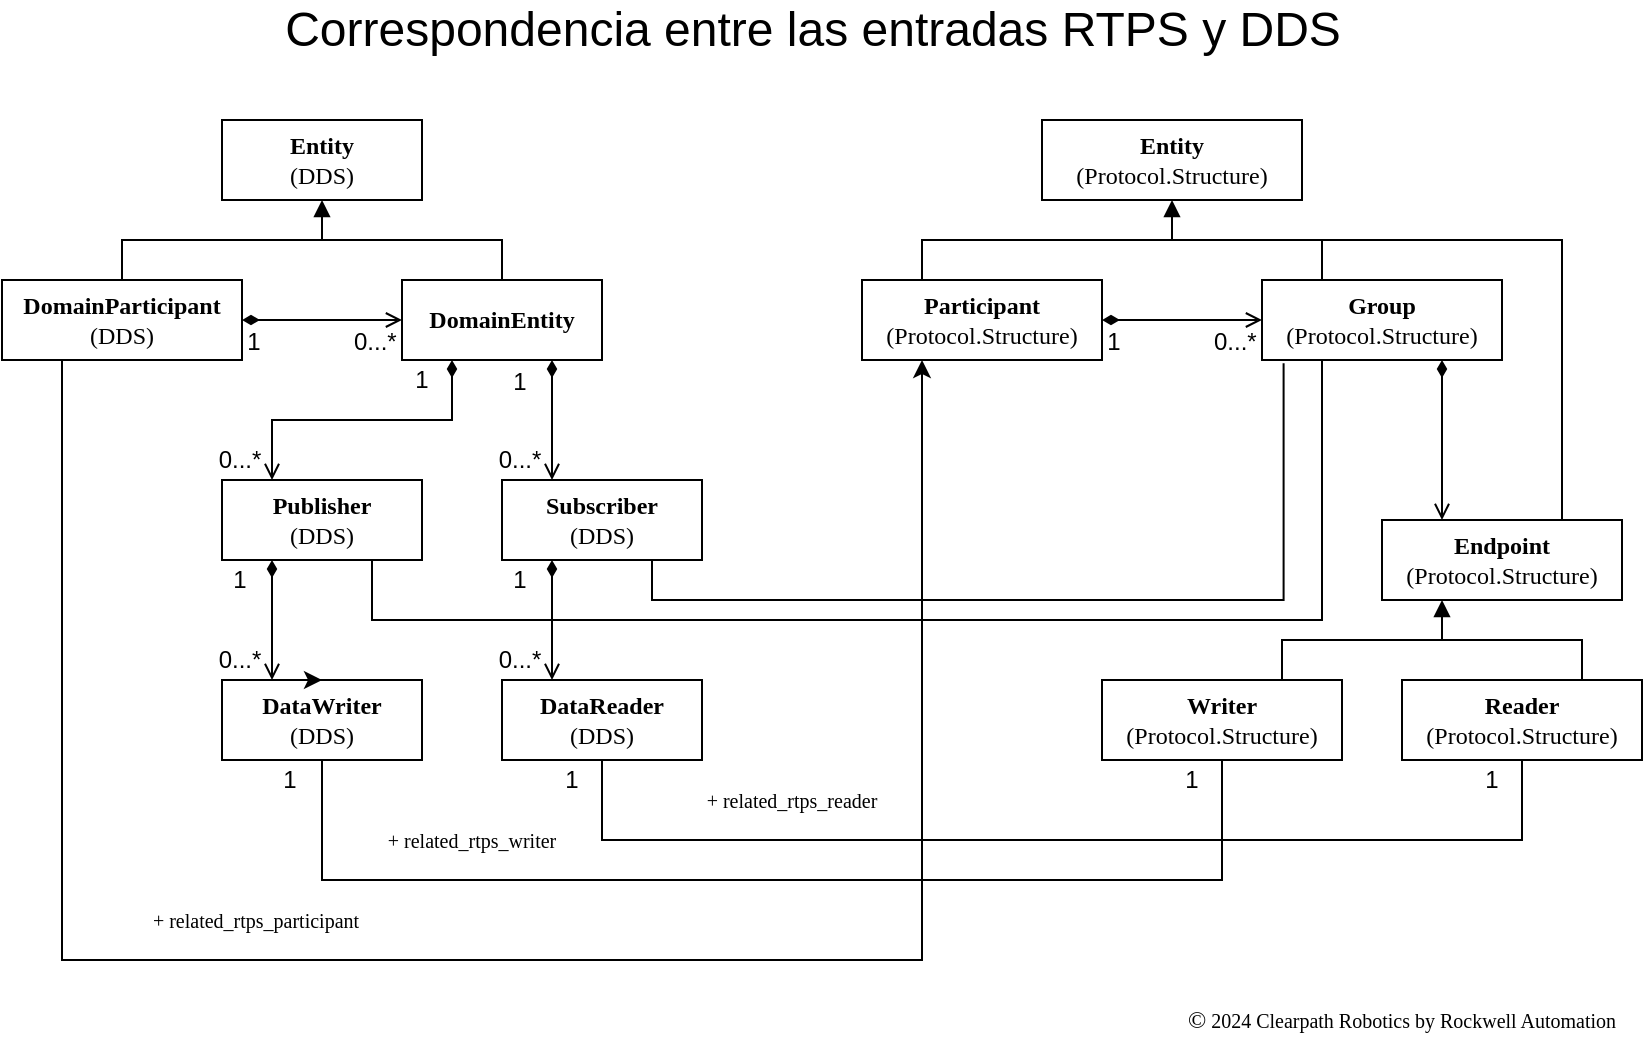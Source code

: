 <mxfile version="26.1.1">
  <diagram id="R2lEEEUBdFMjLlhIrx00" name="Page-1">
    <mxGraphModel dx="1195" dy="685" grid="1" gridSize="10" guides="1" tooltips="1" connect="1" arrows="1" fold="1" page="1" pageScale="1" pageWidth="850" pageHeight="1100" math="0" shadow="0" extFonts="Permanent Marker^https://fonts.googleapis.com/css?family=Permanent+Marker">
      <root>
        <mxCell id="0" />
        <mxCell id="1" parent="0" />
        <mxCell id="tziCC_M-l1-tC98nSuf9-38" style="edgeStyle=orthogonalEdgeStyle;rounded=0;orthogonalLoop=1;jettySize=auto;html=1;exitX=0.5;exitY=0;exitDx=0;exitDy=0;entryX=0.5;entryY=1;entryDx=0;entryDy=0;endArrow=block;endFill=1;" edge="1" parent="1" source="tziCC_M-l1-tC98nSuf9-1" target="tziCC_M-l1-tC98nSuf9-35">
          <mxGeometry relative="1" as="geometry" />
        </mxCell>
        <mxCell id="tziCC_M-l1-tC98nSuf9-74" style="edgeStyle=orthogonalEdgeStyle;rounded=0;orthogonalLoop=1;jettySize=auto;html=1;exitX=0.25;exitY=1;exitDx=0;exitDy=0;entryX=0.25;entryY=1;entryDx=0;entryDy=0;" edge="1" parent="1" source="tziCC_M-l1-tC98nSuf9-1" target="tziCC_M-l1-tC98nSuf9-58">
          <mxGeometry relative="1" as="geometry">
            <Array as="points">
              <mxPoint x="50" y="500" />
              <mxPoint x="480" y="500" />
            </Array>
          </mxGeometry>
        </mxCell>
        <mxCell id="tziCC_M-l1-tC98nSuf9-1" value="&lt;font face=&quot;Tahoma&quot;&gt;&lt;b&gt;DomainParticipant&lt;/b&gt;&lt;br&gt;(DDS)&lt;/font&gt;" style="whiteSpace=wrap;html=1;align=center;" vertex="1" parent="1">
          <mxGeometry x="20" y="160" width="120" height="40" as="geometry" />
        </mxCell>
        <mxCell id="tziCC_M-l1-tC98nSuf9-2" value="" style="edgeStyle=entityRelationEdgeStyle;fontSize=11;html=1;endArrow=open;endFill=0;rounded=0;exitX=1;exitY=0.5;exitDx=0;exitDy=0;entryX=0;entryY=0.5;entryDx=0;entryDy=0;startArrow=diamondThin;startFill=1;strokeColor=default;align=center;verticalAlign=middle;fontFamily=Helvetica;fontColor=default;labelBackgroundColor=default;" edge="1" parent="1" source="tziCC_M-l1-tC98nSuf9-1" target="tziCC_M-l1-tC98nSuf9-3">
          <mxGeometry width="100" height="100" relative="1" as="geometry">
            <mxPoint x="350" y="560" as="sourcePoint" />
            <mxPoint x="450" y="460" as="targetPoint" />
          </mxGeometry>
        </mxCell>
        <mxCell id="tziCC_M-l1-tC98nSuf9-42" style="edgeStyle=orthogonalEdgeStyle;rounded=0;orthogonalLoop=1;jettySize=auto;html=1;exitX=0.25;exitY=1;exitDx=0;exitDy=0;entryX=0.25;entryY=0;entryDx=0;entryDy=0;startArrow=diamondThin;startFill=1;endArrow=open;endFill=0;" edge="1" parent="1" source="tziCC_M-l1-tC98nSuf9-3" target="tziCC_M-l1-tC98nSuf9-40">
          <mxGeometry relative="1" as="geometry" />
        </mxCell>
        <mxCell id="tziCC_M-l1-tC98nSuf9-43" style="edgeStyle=orthogonalEdgeStyle;rounded=0;orthogonalLoop=1;jettySize=auto;html=1;exitX=0.75;exitY=1;exitDx=0;exitDy=0;entryX=0.25;entryY=0;entryDx=0;entryDy=0;strokeColor=default;align=center;verticalAlign=middle;fontFamily=Helvetica;fontSize=11;fontColor=default;labelBackgroundColor=default;startArrow=diamondThin;startFill=1;endArrow=open;endFill=0;" edge="1" parent="1" source="tziCC_M-l1-tC98nSuf9-3" target="tziCC_M-l1-tC98nSuf9-41">
          <mxGeometry relative="1" as="geometry" />
        </mxCell>
        <mxCell id="tziCC_M-l1-tC98nSuf9-3" value="&lt;font face=&quot;Tahoma&quot;&gt;&lt;b&gt;DomainEntity&lt;/b&gt;&lt;/font&gt;" style="whiteSpace=wrap;html=1;align=center;" vertex="1" parent="1">
          <mxGeometry x="220" y="160" width="100" height="40" as="geometry" />
        </mxCell>
        <mxCell id="tziCC_M-l1-tC98nSuf9-4" value="1&lt;span style=&quot;white-space: pre;&quot;&gt;&#x9;&lt;/span&gt;&lt;span style=&quot;white-space: pre;&quot;&gt;&#x9;&lt;/span&gt;0...*" style="text;html=1;align=center;verticalAlign=middle;whiteSpace=wrap;rounded=0;" vertex="1" parent="1">
          <mxGeometry x="140" y="181" width="80" height="20" as="geometry" />
        </mxCell>
        <mxCell id="tziCC_M-l1-tC98nSuf9-34" value="&lt;font style=&quot;font-size: 24px;&quot;&gt;Correspondencia entre las entradas RTPS y DDS&lt;/font&gt;" style="text;html=1;align=center;verticalAlign=middle;whiteSpace=wrap;rounded=0;" vertex="1" parent="1">
          <mxGeometry x="148" y="20" width="555" height="30" as="geometry" />
        </mxCell>
        <mxCell id="tziCC_M-l1-tC98nSuf9-35" value="&lt;font face=&quot;Tahoma&quot;&gt;&lt;b&gt;Entity&lt;/b&gt;&lt;br&gt;(DDS)&lt;/font&gt;" style="whiteSpace=wrap;html=1;align=center;" vertex="1" parent="1">
          <mxGeometry x="130" y="80" width="100" height="40" as="geometry" />
        </mxCell>
        <mxCell id="tziCC_M-l1-tC98nSuf9-39" value="" style="endArrow=none;html=1;rounded=0;exitX=0.5;exitY=0;exitDx=0;exitDy=0;" edge="1" parent="1" source="tziCC_M-l1-tC98nSuf9-3">
          <mxGeometry width="50" height="50" relative="1" as="geometry">
            <mxPoint x="320" y="310" as="sourcePoint" />
            <mxPoint x="180" y="140" as="targetPoint" />
            <Array as="points">
              <mxPoint x="270" y="140" />
            </Array>
          </mxGeometry>
        </mxCell>
        <mxCell id="tziCC_M-l1-tC98nSuf9-50" style="edgeStyle=orthogonalEdgeStyle;rounded=0;orthogonalLoop=1;jettySize=auto;html=1;exitX=0.25;exitY=1;exitDx=0;exitDy=0;entryX=0.25;entryY=0;entryDx=0;entryDy=0;strokeColor=default;align=center;verticalAlign=middle;fontFamily=Helvetica;fontSize=11;fontColor=default;labelBackgroundColor=default;startArrow=diamondThin;startFill=1;endArrow=open;endFill=0;" edge="1" parent="1" source="tziCC_M-l1-tC98nSuf9-40" target="tziCC_M-l1-tC98nSuf9-48">
          <mxGeometry relative="1" as="geometry" />
        </mxCell>
        <mxCell id="tziCC_M-l1-tC98nSuf9-75" style="edgeStyle=orthogonalEdgeStyle;rounded=0;orthogonalLoop=1;jettySize=auto;html=1;exitX=0.75;exitY=1;exitDx=0;exitDy=0;entryX=0.25;entryY=1;entryDx=0;entryDy=0;endArrow=none;startFill=0;" edge="1" parent="1" source="tziCC_M-l1-tC98nSuf9-40" target="tziCC_M-l1-tC98nSuf9-59">
          <mxGeometry relative="1" as="geometry">
            <Array as="points">
              <mxPoint x="205" y="330" />
              <mxPoint x="680" y="330" />
            </Array>
          </mxGeometry>
        </mxCell>
        <mxCell id="tziCC_M-l1-tC98nSuf9-40" value="&lt;font face=&quot;Tahoma&quot;&gt;&lt;b&gt;Publisher&lt;/b&gt;&lt;br&gt;(DDS)&lt;/font&gt;" style="whiteSpace=wrap;html=1;align=center;" vertex="1" parent="1">
          <mxGeometry x="130" y="260" width="100" height="40" as="geometry" />
        </mxCell>
        <mxCell id="tziCC_M-l1-tC98nSuf9-51" style="edgeStyle=orthogonalEdgeStyle;rounded=0;orthogonalLoop=1;jettySize=auto;html=1;exitX=0.25;exitY=1;exitDx=0;exitDy=0;entryX=0.25;entryY=0;entryDx=0;entryDy=0;strokeColor=default;align=center;verticalAlign=middle;fontFamily=Helvetica;fontSize=11;fontColor=default;labelBackgroundColor=default;startArrow=diamondThin;startFill=1;endArrow=open;endFill=0;" edge="1" parent="1" source="tziCC_M-l1-tC98nSuf9-41" target="tziCC_M-l1-tC98nSuf9-49">
          <mxGeometry relative="1" as="geometry" />
        </mxCell>
        <mxCell id="tziCC_M-l1-tC98nSuf9-41" value="&lt;font face=&quot;Tahoma&quot;&gt;&lt;b&gt;Subscriber&lt;/b&gt;&lt;br&gt;(DDS)&lt;/font&gt;" style="whiteSpace=wrap;html=1;align=center;" vertex="1" parent="1">
          <mxGeometry x="270" y="260" width="100" height="40" as="geometry" />
        </mxCell>
        <mxCell id="tziCC_M-l1-tC98nSuf9-44" value="1" style="text;html=1;align=center;verticalAlign=middle;whiteSpace=wrap;rounded=0;" vertex="1" parent="1">
          <mxGeometry x="215" y="200" width="30" height="20" as="geometry" />
        </mxCell>
        <mxCell id="tziCC_M-l1-tC98nSuf9-45" value="0...*" style="text;html=1;align=center;verticalAlign=middle;whiteSpace=wrap;rounded=0;" vertex="1" parent="1">
          <mxGeometry x="124" y="240" width="30" height="20" as="geometry" />
        </mxCell>
        <mxCell id="tziCC_M-l1-tC98nSuf9-46" value="1" style="text;html=1;align=center;verticalAlign=middle;whiteSpace=wrap;rounded=0;" vertex="1" parent="1">
          <mxGeometry x="264" y="201" width="30" height="20" as="geometry" />
        </mxCell>
        <mxCell id="tziCC_M-l1-tC98nSuf9-47" value="0...*" style="text;html=1;align=center;verticalAlign=middle;whiteSpace=wrap;rounded=0;" vertex="1" parent="1">
          <mxGeometry x="264" y="240" width="30" height="20" as="geometry" />
        </mxCell>
        <mxCell id="tziCC_M-l1-tC98nSuf9-73" style="edgeStyle=orthogonalEdgeStyle;rounded=0;orthogonalLoop=1;jettySize=auto;html=1;exitX=0.5;exitY=1;exitDx=0;exitDy=0;entryX=0.5;entryY=1;entryDx=0;entryDy=0;endArrow=none;startFill=0;" edge="1" parent="1" source="tziCC_M-l1-tC98nSuf9-48" target="tziCC_M-l1-tC98nSuf9-68">
          <mxGeometry relative="1" as="geometry">
            <Array as="points">
              <mxPoint x="180" y="460" />
              <mxPoint x="630" y="460" />
            </Array>
          </mxGeometry>
        </mxCell>
        <mxCell id="tziCC_M-l1-tC98nSuf9-48" value="&lt;font face=&quot;Tahoma&quot;&gt;&lt;b&gt;DataWriter&lt;/b&gt;&lt;br&gt;(DDS)&lt;/font&gt;" style="whiteSpace=wrap;html=1;align=center;" vertex="1" parent="1">
          <mxGeometry x="130" y="360" width="100" height="40" as="geometry" />
        </mxCell>
        <mxCell id="tziCC_M-l1-tC98nSuf9-72" style="edgeStyle=orthogonalEdgeStyle;rounded=0;orthogonalLoop=1;jettySize=auto;html=1;exitX=0.5;exitY=1;exitDx=0;exitDy=0;entryX=0.5;entryY=1;entryDx=0;entryDy=0;endArrow=none;startFill=0;" edge="1" parent="1" source="tziCC_M-l1-tC98nSuf9-49" target="tziCC_M-l1-tC98nSuf9-67">
          <mxGeometry relative="1" as="geometry">
            <Array as="points">
              <mxPoint x="320" y="440" />
              <mxPoint x="780" y="440" />
            </Array>
          </mxGeometry>
        </mxCell>
        <mxCell id="tziCC_M-l1-tC98nSuf9-49" value="&lt;font face=&quot;Tahoma&quot;&gt;&lt;b&gt;DataReader&lt;/b&gt;&lt;br&gt;(DDS)&lt;/font&gt;" style="whiteSpace=wrap;html=1;align=center;" vertex="1" parent="1">
          <mxGeometry x="270" y="360" width="100" height="40" as="geometry" />
        </mxCell>
        <mxCell id="tziCC_M-l1-tC98nSuf9-52" value="1" style="text;html=1;align=center;verticalAlign=middle;whiteSpace=wrap;rounded=0;" vertex="1" parent="1">
          <mxGeometry x="124" y="300" width="30" height="20" as="geometry" />
        </mxCell>
        <mxCell id="tziCC_M-l1-tC98nSuf9-54" value="1" style="text;html=1;align=center;verticalAlign=middle;whiteSpace=wrap;rounded=0;" vertex="1" parent="1">
          <mxGeometry x="264" y="300" width="30" height="20" as="geometry" />
        </mxCell>
        <mxCell id="tziCC_M-l1-tC98nSuf9-55" value="0...*" style="text;html=1;align=center;verticalAlign=middle;whiteSpace=wrap;rounded=0;" vertex="1" parent="1">
          <mxGeometry x="124" y="340" width="30" height="20" as="geometry" />
        </mxCell>
        <mxCell id="tziCC_M-l1-tC98nSuf9-56" value="0...*" style="text;html=1;align=center;verticalAlign=middle;whiteSpace=wrap;rounded=0;" vertex="1" parent="1">
          <mxGeometry x="264" y="340" width="30" height="20" as="geometry" />
        </mxCell>
        <mxCell id="tziCC_M-l1-tC98nSuf9-57" value="&lt;font face=&quot;Tahoma&quot;&gt;&lt;b&gt;Entity&lt;/b&gt;&lt;br&gt;(Protocol.Structure)&lt;/font&gt;" style="whiteSpace=wrap;html=1;align=center;" vertex="1" parent="1">
          <mxGeometry x="540" y="80" width="130" height="40" as="geometry" />
        </mxCell>
        <mxCell id="tziCC_M-l1-tC98nSuf9-60" style="edgeStyle=orthogonalEdgeStyle;rounded=0;orthogonalLoop=1;jettySize=auto;html=1;exitX=0.25;exitY=0;exitDx=0;exitDy=0;entryX=0.5;entryY=1;entryDx=0;entryDy=0;endArrow=block;endFill=1;" edge="1" parent="1" source="tziCC_M-l1-tC98nSuf9-58" target="tziCC_M-l1-tC98nSuf9-57">
          <mxGeometry relative="1" as="geometry" />
        </mxCell>
        <mxCell id="tziCC_M-l1-tC98nSuf9-62" style="edgeStyle=orthogonalEdgeStyle;rounded=0;orthogonalLoop=1;jettySize=auto;html=1;exitX=1;exitY=0.5;exitDx=0;exitDy=0;entryX=0;entryY=0.5;entryDx=0;entryDy=0;strokeColor=default;align=center;verticalAlign=middle;fontFamily=Helvetica;fontSize=11;fontColor=default;labelBackgroundColor=default;startArrow=diamondThin;startFill=1;endArrow=open;endFill=0;" edge="1" parent="1" source="tziCC_M-l1-tC98nSuf9-58" target="tziCC_M-l1-tC98nSuf9-59">
          <mxGeometry relative="1" as="geometry" />
        </mxCell>
        <mxCell id="tziCC_M-l1-tC98nSuf9-58" value="&lt;font face=&quot;Tahoma&quot;&gt;&lt;b&gt;Participant&lt;/b&gt;&lt;font face=&quot;Tahoma&quot;&gt;&lt;br&gt;(Protocol.Structure)&lt;/font&gt;&lt;/font&gt;" style="whiteSpace=wrap;html=1;align=center;" vertex="1" parent="1">
          <mxGeometry x="450" y="160" width="120" height="40" as="geometry" />
        </mxCell>
        <mxCell id="tziCC_M-l1-tC98nSuf9-65" style="edgeStyle=orthogonalEdgeStyle;rounded=0;orthogonalLoop=1;jettySize=auto;html=1;exitX=0.75;exitY=1;exitDx=0;exitDy=0;entryX=0.25;entryY=0;entryDx=0;entryDy=0;strokeColor=default;align=center;verticalAlign=middle;fontFamily=Helvetica;fontSize=11;fontColor=default;labelBackgroundColor=default;startArrow=diamondThin;startFill=1;endArrow=open;endFill=0;" edge="1" parent="1" source="tziCC_M-l1-tC98nSuf9-59" target="tziCC_M-l1-tC98nSuf9-64">
          <mxGeometry relative="1" as="geometry" />
        </mxCell>
        <mxCell id="tziCC_M-l1-tC98nSuf9-59" value="&lt;font face=&quot;Tahoma&quot;&gt;&lt;b&gt;Group&lt;/b&gt;&lt;font face=&quot;Tahoma&quot;&gt;&lt;br&gt;(Protocol.Structure)&lt;/font&gt;&lt;/font&gt;" style="whiteSpace=wrap;html=1;align=center;" vertex="1" parent="1">
          <mxGeometry x="650" y="160" width="120" height="40" as="geometry" />
        </mxCell>
        <mxCell id="tziCC_M-l1-tC98nSuf9-61" value="" style="endArrow=none;html=1;rounded=0;exitX=0.25;exitY=0;exitDx=0;exitDy=0;" edge="1" parent="1" source="tziCC_M-l1-tC98nSuf9-59">
          <mxGeometry width="50" height="50" relative="1" as="geometry">
            <mxPoint x="660" y="280" as="sourcePoint" />
            <mxPoint x="600" y="140" as="targetPoint" />
            <Array as="points">
              <mxPoint x="680" y="140" />
            </Array>
          </mxGeometry>
        </mxCell>
        <mxCell id="tziCC_M-l1-tC98nSuf9-63" value="1&lt;span style=&quot;white-space: pre;&quot;&gt;&#x9;&lt;/span&gt;&lt;span style=&quot;white-space: pre;&quot;&gt;&#x9;&lt;/span&gt;0...*" style="text;html=1;align=center;verticalAlign=middle;whiteSpace=wrap;rounded=0;" vertex="1" parent="1">
          <mxGeometry x="570" y="181" width="80" height="20" as="geometry" />
        </mxCell>
        <mxCell id="tziCC_M-l1-tC98nSuf9-64" value="&lt;font face=&quot;Tahoma&quot;&gt;&lt;b&gt;Endpoint&lt;/b&gt;&lt;font face=&quot;Tahoma&quot;&gt;&lt;br&gt;(Protocol.Structure)&lt;/font&gt;&lt;/font&gt;" style="whiteSpace=wrap;html=1;align=center;" vertex="1" parent="1">
          <mxGeometry x="710" y="280" width="120" height="40" as="geometry" />
        </mxCell>
        <mxCell id="tziCC_M-l1-tC98nSuf9-66" value="" style="endArrow=none;html=1;rounded=0;exitX=0.75;exitY=0;exitDx=0;exitDy=0;" edge="1" parent="1" source="tziCC_M-l1-tC98nSuf9-64">
          <mxGeometry width="50" height="50" relative="1" as="geometry">
            <mxPoint x="480" y="320" as="sourcePoint" />
            <mxPoint x="680" y="140" as="targetPoint" />
            <Array as="points">
              <mxPoint x="800" y="140" />
            </Array>
          </mxGeometry>
        </mxCell>
        <mxCell id="tziCC_M-l1-tC98nSuf9-67" value="&lt;font face=&quot;Tahoma&quot;&gt;&lt;b&gt;Reader&lt;/b&gt;&lt;font face=&quot;Tahoma&quot;&gt;&lt;br&gt;(Protocol.Structure)&lt;/font&gt;&lt;/font&gt;" style="whiteSpace=wrap;html=1;align=center;" vertex="1" parent="1">
          <mxGeometry x="720" y="360" width="120" height="40" as="geometry" />
        </mxCell>
        <mxCell id="tziCC_M-l1-tC98nSuf9-69" style="edgeStyle=orthogonalEdgeStyle;rounded=0;orthogonalLoop=1;jettySize=auto;html=1;exitX=0.75;exitY=0;exitDx=0;exitDy=0;entryX=0.25;entryY=1;entryDx=0;entryDy=0;endArrow=block;endFill=1;" edge="1" parent="1" source="tziCC_M-l1-tC98nSuf9-68" target="tziCC_M-l1-tC98nSuf9-64">
          <mxGeometry relative="1" as="geometry" />
        </mxCell>
        <mxCell id="tziCC_M-l1-tC98nSuf9-68" value="&lt;font face=&quot;Tahoma&quot;&gt;&lt;b&gt;Writer&lt;/b&gt;&lt;font face=&quot;Tahoma&quot;&gt;&lt;br&gt;(Protocol.Structure)&lt;/font&gt;&lt;/font&gt;" style="whiteSpace=wrap;html=1;align=center;" vertex="1" parent="1">
          <mxGeometry x="570" y="360" width="120" height="40" as="geometry" />
        </mxCell>
        <mxCell id="tziCC_M-l1-tC98nSuf9-70" value="" style="endArrow=none;html=1;rounded=0;exitX=0.75;exitY=0;exitDx=0;exitDy=0;" edge="1" parent="1" source="tziCC_M-l1-tC98nSuf9-67">
          <mxGeometry width="50" height="50" relative="1" as="geometry">
            <mxPoint x="745" y="480" as="sourcePoint" />
            <mxPoint x="740" y="340" as="targetPoint" />
            <Array as="points">
              <mxPoint x="810" y="340" />
            </Array>
          </mxGeometry>
        </mxCell>
        <mxCell id="tziCC_M-l1-tC98nSuf9-71" style="edgeStyle=orthogonalEdgeStyle;rounded=0;orthogonalLoop=1;jettySize=auto;html=1;exitX=0.25;exitY=0;exitDx=0;exitDy=0;entryX=0.5;entryY=0;entryDx=0;entryDy=0;" edge="1" parent="1" source="tziCC_M-l1-tC98nSuf9-48" target="tziCC_M-l1-tC98nSuf9-48">
          <mxGeometry relative="1" as="geometry" />
        </mxCell>
        <mxCell id="tziCC_M-l1-tC98nSuf9-76" style="edgeStyle=orthogonalEdgeStyle;rounded=0;orthogonalLoop=1;jettySize=auto;html=1;exitX=0.75;exitY=1;exitDx=0;exitDy=0;entryX=0.09;entryY=1.042;entryDx=0;entryDy=0;entryPerimeter=0;endArrow=none;startFill=0;" edge="1" parent="1" source="tziCC_M-l1-tC98nSuf9-41" target="tziCC_M-l1-tC98nSuf9-59">
          <mxGeometry relative="1" as="geometry">
            <Array as="points">
              <mxPoint x="345" y="320" />
              <mxPoint x="661" y="320" />
            </Array>
          </mxGeometry>
        </mxCell>
        <mxCell id="tziCC_M-l1-tC98nSuf9-77" value="1" style="text;html=1;align=center;verticalAlign=middle;whiteSpace=wrap;rounded=0;" vertex="1" parent="1">
          <mxGeometry x="149" y="400" width="30" height="20" as="geometry" />
        </mxCell>
        <mxCell id="tziCC_M-l1-tC98nSuf9-78" value="1" style="text;html=1;align=center;verticalAlign=middle;whiteSpace=wrap;rounded=0;" vertex="1" parent="1">
          <mxGeometry x="290" y="400" width="30" height="20" as="geometry" />
        </mxCell>
        <mxCell id="tziCC_M-l1-tC98nSuf9-79" value="1" style="text;html=1;align=center;verticalAlign=middle;whiteSpace=wrap;rounded=0;" vertex="1" parent="1">
          <mxGeometry x="600" y="400" width="30" height="20" as="geometry" />
        </mxCell>
        <mxCell id="tziCC_M-l1-tC98nSuf9-80" value="1" style="text;html=1;align=center;verticalAlign=middle;whiteSpace=wrap;rounded=0;" vertex="1" parent="1">
          <mxGeometry x="750" y="400" width="30" height="20" as="geometry" />
        </mxCell>
        <mxCell id="tziCC_M-l1-tC98nSuf9-81" value="&lt;font style=&quot;font-size: 10px;&quot; face=&quot;Tahoma&quot;&gt;+ related_rtps_reader&lt;/font&gt;" style="text;html=1;align=center;verticalAlign=middle;whiteSpace=wrap;rounded=0;" vertex="1" parent="1">
          <mxGeometry x="360" y="410" width="110" height="20" as="geometry" />
        </mxCell>
        <mxCell id="tziCC_M-l1-tC98nSuf9-82" value="&lt;font style=&quot;font-size: 10px;&quot; face=&quot;Tahoma&quot;&gt;+ related_rtps_writer&lt;/font&gt;" style="text;html=1;align=center;verticalAlign=middle;whiteSpace=wrap;rounded=0;" vertex="1" parent="1">
          <mxGeometry x="200" y="430" width="110" height="20" as="geometry" />
        </mxCell>
        <mxCell id="tziCC_M-l1-tC98nSuf9-83" value="&lt;font style=&quot;font-size: 10px;&quot; face=&quot;Tahoma&quot;&gt;+ related_rtps_participant&lt;/font&gt;" style="text;html=1;align=center;verticalAlign=middle;whiteSpace=wrap;rounded=0;" vertex="1" parent="1">
          <mxGeometry x="84" y="470" width="126" height="20" as="geometry" />
        </mxCell>
        <mxCell id="tziCC_M-l1-tC98nSuf9-84" value="&lt;font face=&quot;Tahoma&quot;&gt;©&lt;font style=&quot;font-size: 10px;&quot;&gt; 2024 Clearpath Robotics by Rockwell Automation&lt;/font&gt;&lt;/font&gt;" style="text;html=1;align=center;verticalAlign=middle;whiteSpace=wrap;rounded=0;" vertex="1" parent="1">
          <mxGeometry x="600" y="520" width="240" height="20" as="geometry" />
        </mxCell>
      </root>
    </mxGraphModel>
  </diagram>
</mxfile>
